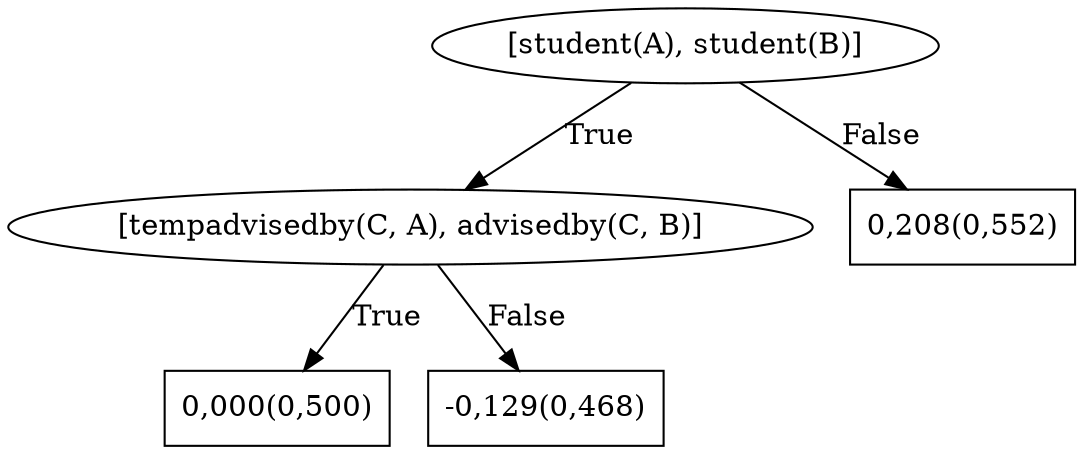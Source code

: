 digraph G{ 
1[label = "[student(A), student(B)]"];
1 -> 2[label="True"];
1 -> 3[label="False"];
2[label = "[tempadvisedby(C, A), advisedby(C, B)]"];
2 -> 4[label="True"];
2 -> 5[label="False"];
4[shape = box,label = "0,000(0,500)"];
5[shape = box,label = "-0,129(0,468)"];
3[shape = box,label = "0,208(0,552)"];
}
